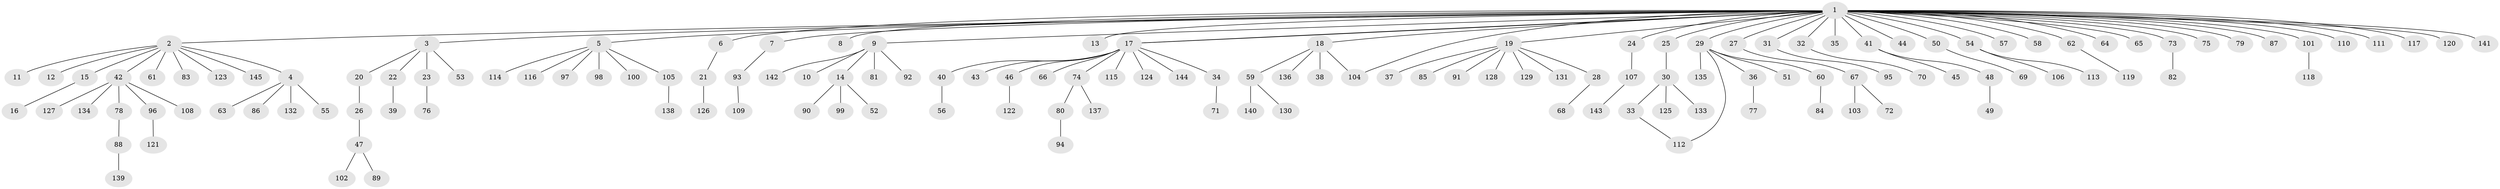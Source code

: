 // coarse degree distribution, {37: 0.023255813953488372, 4: 0.023255813953488372, 1: 0.8604651162790697, 2: 0.09302325581395349}
// Generated by graph-tools (version 1.1) at 2025/18/03/04/25 18:18:06]
// undirected, 145 vertices, 147 edges
graph export_dot {
graph [start="1"]
  node [color=gray90,style=filled];
  1;
  2;
  3;
  4;
  5;
  6;
  7;
  8;
  9;
  10;
  11;
  12;
  13;
  14;
  15;
  16;
  17;
  18;
  19;
  20;
  21;
  22;
  23;
  24;
  25;
  26;
  27;
  28;
  29;
  30;
  31;
  32;
  33;
  34;
  35;
  36;
  37;
  38;
  39;
  40;
  41;
  42;
  43;
  44;
  45;
  46;
  47;
  48;
  49;
  50;
  51;
  52;
  53;
  54;
  55;
  56;
  57;
  58;
  59;
  60;
  61;
  62;
  63;
  64;
  65;
  66;
  67;
  68;
  69;
  70;
  71;
  72;
  73;
  74;
  75;
  76;
  77;
  78;
  79;
  80;
  81;
  82;
  83;
  84;
  85;
  86;
  87;
  88;
  89;
  90;
  91;
  92;
  93;
  94;
  95;
  96;
  97;
  98;
  99;
  100;
  101;
  102;
  103;
  104;
  105;
  106;
  107;
  108;
  109;
  110;
  111;
  112;
  113;
  114;
  115;
  116;
  117;
  118;
  119;
  120;
  121;
  122;
  123;
  124;
  125;
  126;
  127;
  128;
  129;
  130;
  131;
  132;
  133;
  134;
  135;
  136;
  137;
  138;
  139;
  140;
  141;
  142;
  143;
  144;
  145;
  1 -- 2;
  1 -- 3;
  1 -- 5;
  1 -- 6;
  1 -- 7;
  1 -- 8;
  1 -- 9;
  1 -- 13;
  1 -- 17;
  1 -- 17;
  1 -- 18;
  1 -- 19;
  1 -- 24;
  1 -- 25;
  1 -- 27;
  1 -- 29;
  1 -- 31;
  1 -- 32;
  1 -- 35;
  1 -- 41;
  1 -- 44;
  1 -- 50;
  1 -- 54;
  1 -- 57;
  1 -- 58;
  1 -- 62;
  1 -- 64;
  1 -- 65;
  1 -- 73;
  1 -- 75;
  1 -- 79;
  1 -- 87;
  1 -- 101;
  1 -- 104;
  1 -- 110;
  1 -- 111;
  1 -- 117;
  1 -- 120;
  1 -- 141;
  2 -- 4;
  2 -- 11;
  2 -- 12;
  2 -- 15;
  2 -- 42;
  2 -- 61;
  2 -- 83;
  2 -- 123;
  2 -- 145;
  3 -- 20;
  3 -- 22;
  3 -- 23;
  3 -- 53;
  4 -- 55;
  4 -- 63;
  4 -- 86;
  4 -- 132;
  5 -- 97;
  5 -- 98;
  5 -- 100;
  5 -- 105;
  5 -- 114;
  5 -- 116;
  6 -- 21;
  7 -- 93;
  9 -- 10;
  9 -- 14;
  9 -- 81;
  9 -- 92;
  9 -- 142;
  14 -- 52;
  14 -- 90;
  14 -- 99;
  15 -- 16;
  17 -- 34;
  17 -- 40;
  17 -- 43;
  17 -- 46;
  17 -- 66;
  17 -- 74;
  17 -- 115;
  17 -- 124;
  17 -- 144;
  18 -- 38;
  18 -- 59;
  18 -- 104;
  18 -- 136;
  19 -- 28;
  19 -- 37;
  19 -- 85;
  19 -- 91;
  19 -- 128;
  19 -- 129;
  19 -- 131;
  20 -- 26;
  21 -- 126;
  22 -- 39;
  23 -- 76;
  24 -- 107;
  25 -- 30;
  26 -- 47;
  27 -- 67;
  28 -- 68;
  29 -- 36;
  29 -- 51;
  29 -- 60;
  29 -- 112;
  29 -- 135;
  30 -- 33;
  30 -- 125;
  30 -- 133;
  31 -- 95;
  32 -- 70;
  33 -- 112;
  34 -- 71;
  36 -- 77;
  40 -- 56;
  41 -- 45;
  41 -- 48;
  42 -- 78;
  42 -- 96;
  42 -- 108;
  42 -- 127;
  42 -- 134;
  46 -- 122;
  47 -- 89;
  47 -- 102;
  48 -- 49;
  50 -- 69;
  54 -- 106;
  54 -- 113;
  59 -- 130;
  59 -- 140;
  60 -- 84;
  62 -- 119;
  67 -- 72;
  67 -- 103;
  73 -- 82;
  74 -- 80;
  74 -- 137;
  78 -- 88;
  80 -- 94;
  88 -- 139;
  93 -- 109;
  96 -- 121;
  101 -- 118;
  105 -- 138;
  107 -- 143;
}
